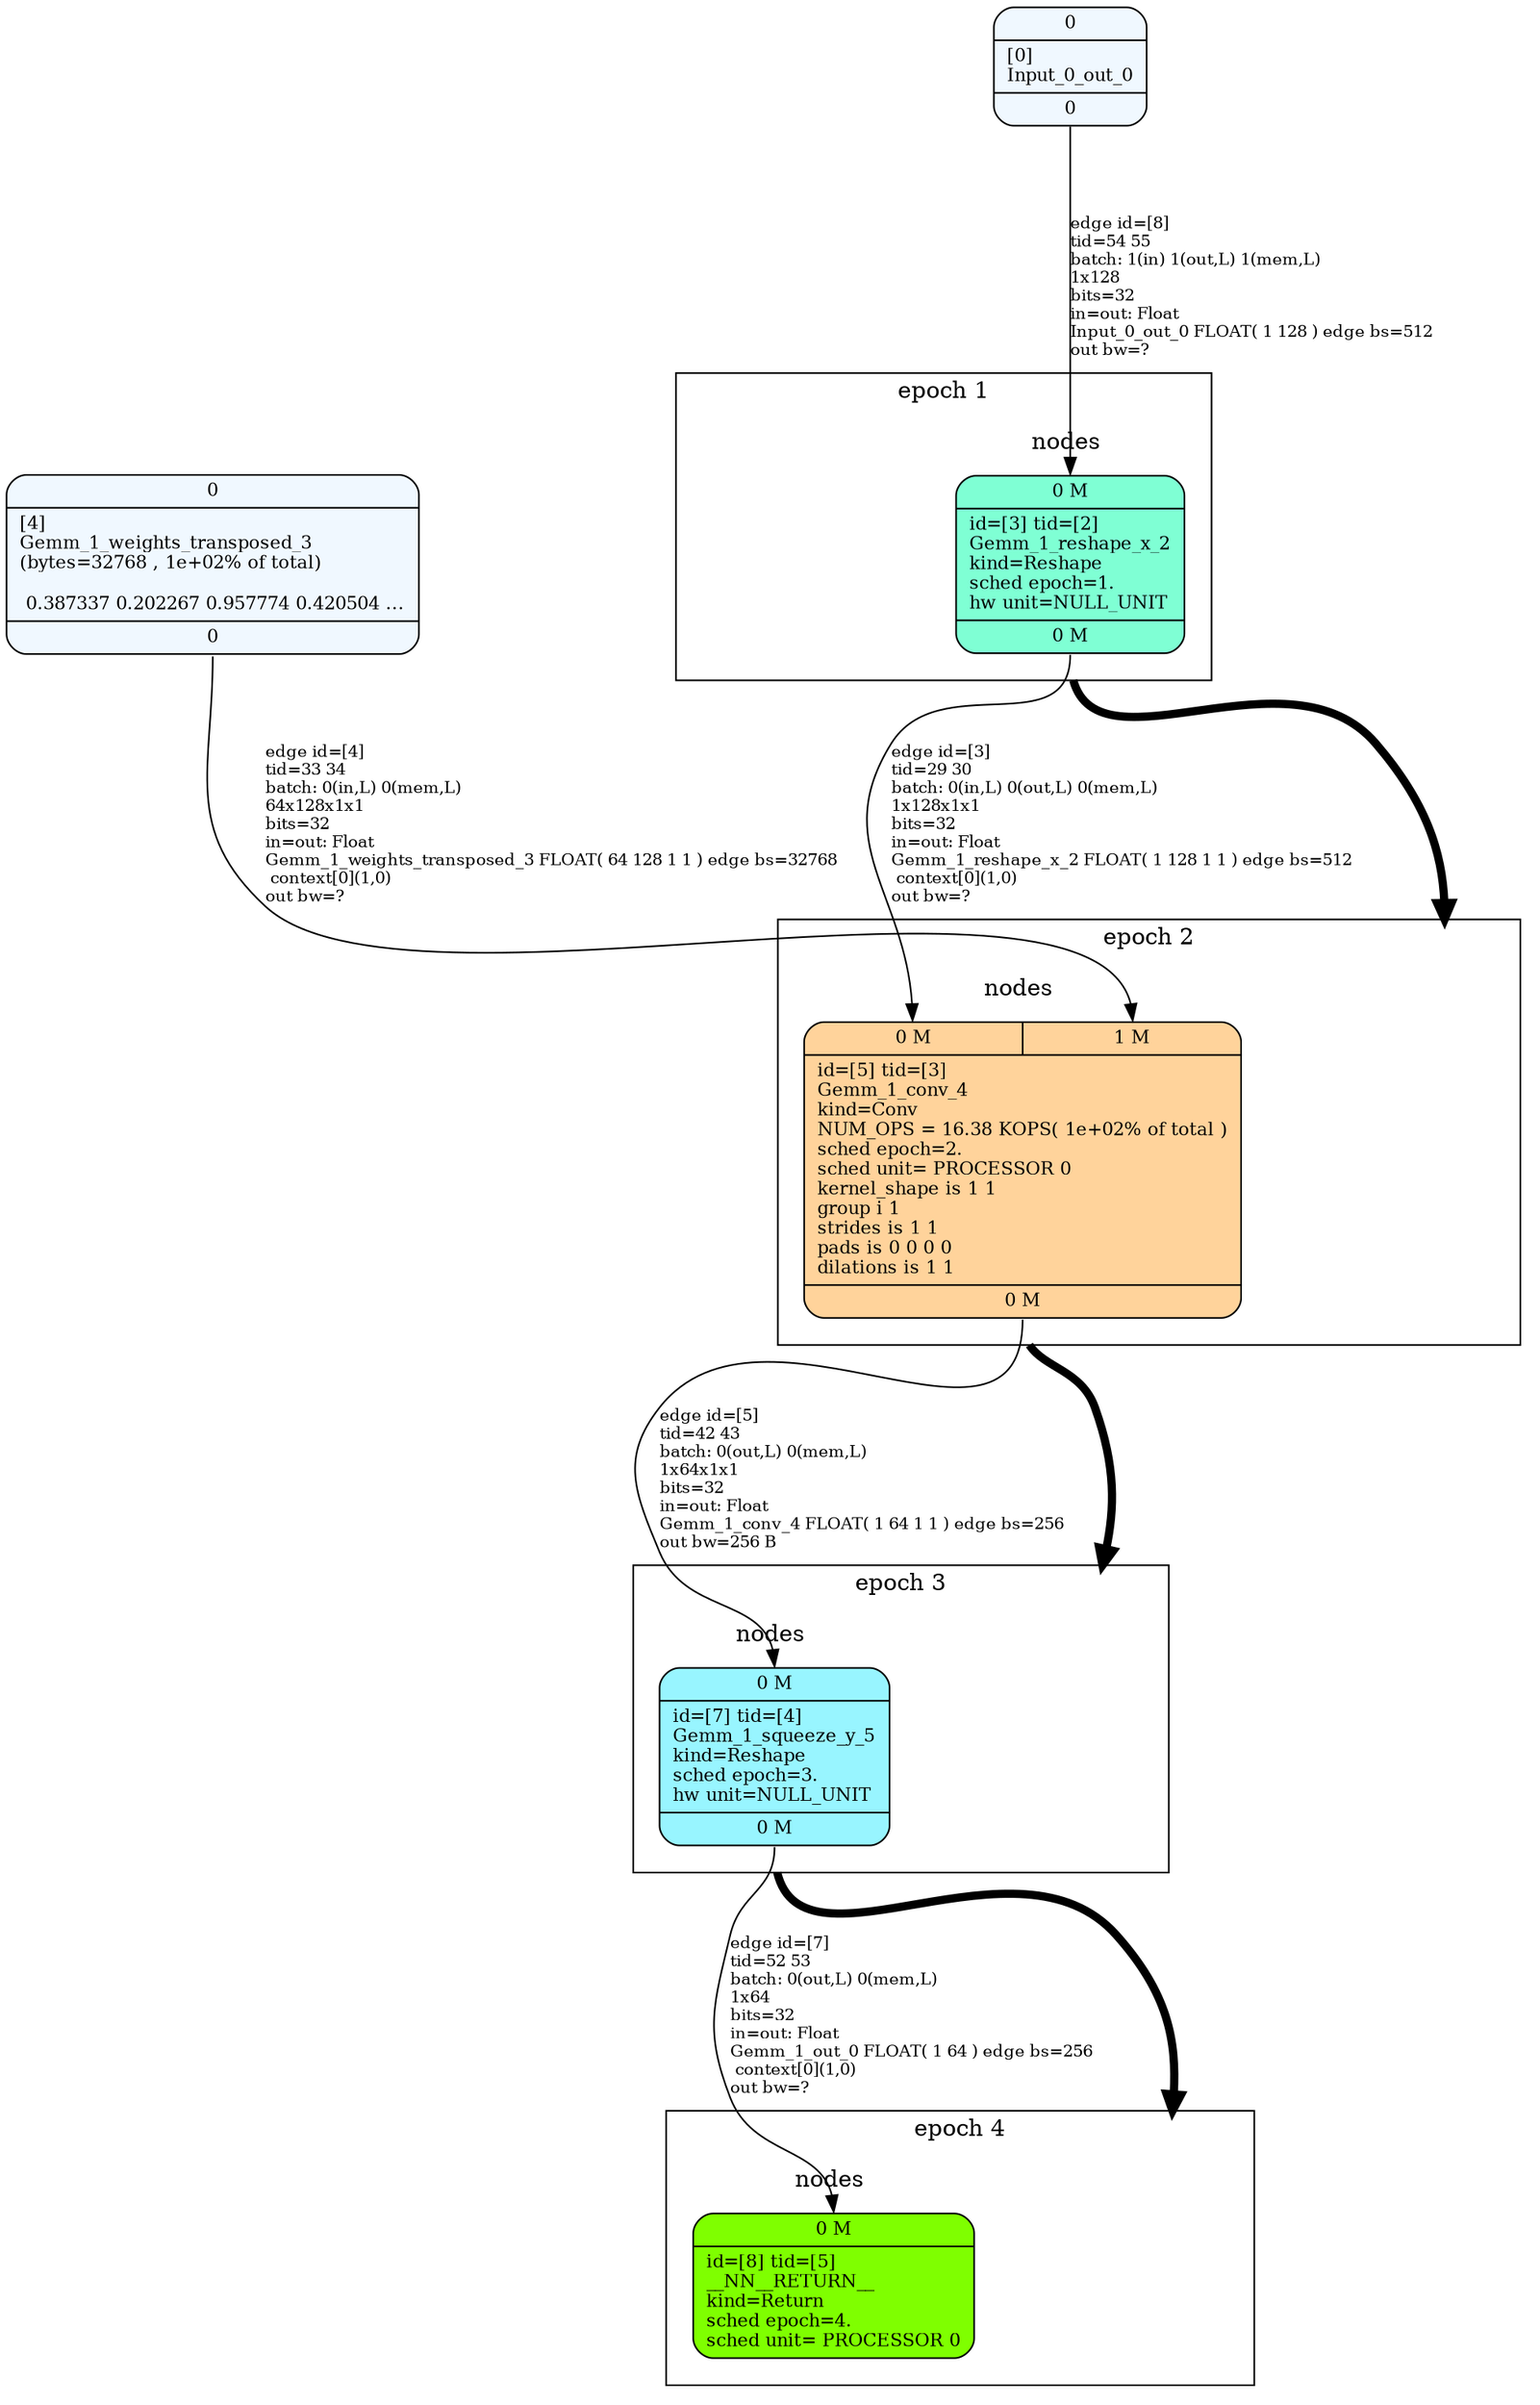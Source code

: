 digraph G {
graph [ fontsize=11 ];
node [ fontsize=11 ];
edge [ fontsize=10 ];
rankdir=BU
ranksep=1.5
nodesep=1
splines=spline
compound=true
Graphinfo [ label="" shape=plaintext, style=rounded, color=black, fontname="Arial-Bold" ];
subgraph cluster_1 { label="epoch 1"; fontsize=14; 
subgraph cluster_1_nodes { label="nodes "; peripheries=0;
Gemm_1_reshape_x_2 ;  }

subgraph cluster_dma_1_in { label=""; peripheries=0;
dummy_1[ style=invis ];  };
 }
subgraph cluster_2 { label="epoch 2"; fontsize=14; 
subgraph cluster_2_nodes { label="nodes "; peripheries=0;
Gemm_1_conv_4 ;  }

subgraph cluster_dma_2_in { label=""; peripheries=0;
dummy_2[ style=invis ];  };
 }
Gemm_1_reshape_x_2:s -> dummy_2:n [ltail="cluster_1" lhead=cluster_2 strength=1000 penwidth=5];
subgraph cluster_3 { label="epoch 3"; fontsize=14; 
subgraph cluster_3_nodes { label="nodes "; peripheries=0;
Gemm_1_squeeze_y_5 ;  }

subgraph cluster_dma_3_in { label=""; peripheries=0;
dummy_3[ style=invis ];  };
 }
Gemm_1_conv_4:s -> dummy_3:n [ltail="cluster_2" lhead=cluster_3 strength=1000 penwidth=5];
subgraph cluster_4 { label="epoch 4"; fontsize=14; 
subgraph cluster_4_nodes { label="nodes "; peripheries=0;
__NN__RETURN__ ;  }

subgraph cluster_dma_4_in { label=""; peripheries=0;
dummy_4[ style=invis ];  };
 }
Gemm_1_squeeze_y_5:s -> dummy_4:n [ltail="cluster_3" lhead=cluster_4 strength=1000 penwidth=5];
Gemm_1_weights_transposed_3 [ label="{ { <i0> 0} |  [4]\lGemm_1_weights_transposed_3\l(bytes=32768 , 1e+02% of total)\l\l 0.387337 0.202267 0.957774 0.420504 ... | { <o0> 0} }", shape=record, fillcolor="aliceblue", style="rounded,filled"  ] ;
Input_0_out_0 [ label="{ { <i0> 0} |  [0]\lInput_0_out_0 | { <o0> 0} }", shape=record, fillcolor="aliceblue", style="rounded,filled"  ] ;
Gemm_1_reshape_x_2 [ label="{ { < i0>  0 M } | id=[3] tid=[2]\lGemm_1_reshape_x_2\lkind=Reshape\lsched epoch=1.\lhw unit=NULL_UNIT\l | { < o0>  0 M } }", shape=record, fillcolor="aquamarine", style="rounded,filled"  ] ;
Gemm_1_conv_4 [ label="{ { < i0>  0 M  | < i1>  1 M } | id=[5] tid=[3]\lGemm_1_conv_4\lkind=Conv\lNUM_OPS = 16.38 KOPS( 1e+02% of total )\lsched epoch=2.\lsched unit= PROCESSOR 0\lkernel_shape is 1 1\lgroup i 1\lstrides is 1 1\lpads is 0 0 0 0\ldilations is 1 1\l | { < o0>  0 M } }", shape=record, fillcolor="burlywood1", style="rounded,filled"  ] ;
Gemm_1_squeeze_y_5 [ label="{ { < i0>  0 M } | id=[7] tid=[4]\lGemm_1_squeeze_y_5\lkind=Reshape\lsched epoch=3.\lhw unit=NULL_UNIT\l | { < o0>  0 M } }", shape=record, fillcolor="cadetblue1", style="rounded,filled"  ] ;
__NN__RETURN__ [ label="{ { < i0>  0 M } | id=[8] tid=[5]\l__NN__RETURN__\lkind=Return\lsched epoch=4.\lsched unit= PROCESSOR 0\l}", shape=record, fillcolor="chartreuse", style="rounded,filled"  ] ;
Gemm_1_reshape_x_2:o0:s->Gemm_1_conv_4:i0:n [ label="edge id=[3]\ltid=29 30\lbatch: 0(in,L) 0(out,L) 0(mem,L) \l1x128x1x1\lbits=32\lin=out: Float\lGemm_1_reshape_x_2 FLOAT( 1 128 1 1 ) edge bs=512\l context[0](1,0)\lout bw=?\l" ]; 
Gemm_1_weights_transposed_3:o0:s->Gemm_1_conv_4:i1:n [ label="edge id=[4]\ltid=33 34\lbatch: 0(in,L) 0(mem,L) \l64x128x1x1\lbits=32\lin=out: Float\lGemm_1_weights_transposed_3 FLOAT( 64 128 1 1 ) edge bs=32768\l context[0](1,0)\lout bw=?\l" ]; 
Gemm_1_conv_4:o0:s->Gemm_1_squeeze_y_5:i0:n [ label="edge id=[5]\ltid=42 43\lbatch: 0(out,L) 0(mem,L) \l1x64x1x1\lbits=32\lin=out: Float\lGemm_1_conv_4 FLOAT( 1 64 1 1 ) edge bs=256\lout bw=256 B\l" ]; 
Gemm_1_squeeze_y_5:o0:s->__NN__RETURN__:i0:n [ label="edge id=[7]\ltid=52 53\lbatch: 0(out,L) 0(mem,L) \l1x64\lbits=32\lin=out: Float\lGemm_1_out_0 FLOAT( 1 64 ) edge bs=256\l context[0](1,0)\lout bw=?\l" ]; 
Input_0_out_0:o0:s->Gemm_1_reshape_x_2:i0:n [ label="edge id=[8]\ltid=54 55\lbatch: 1(in) 1(out,L) 1(mem,L) \l1x128\lbits=32\lin=out: Float\lInput_0_out_0 FLOAT( 1 128 ) edge bs=512\lout bw=?\l" ]; 
}
